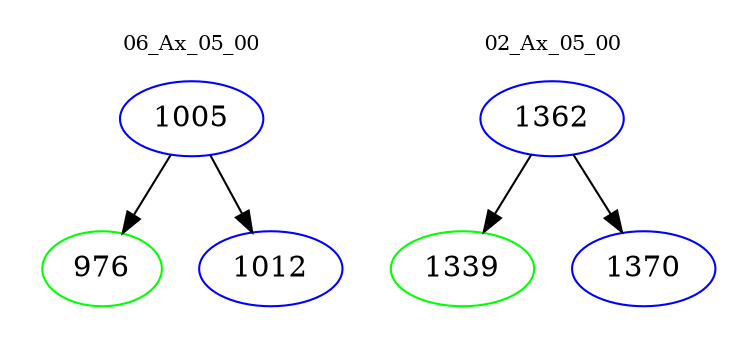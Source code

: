 digraph{
subgraph cluster_0 {
color = white
label = "06_Ax_05_00";
fontsize=10;
T0_1005 [label="1005", color="blue"]
T0_1005 -> T0_976 [color="black"]
T0_976 [label="976", color="green"]
T0_1005 -> T0_1012 [color="black"]
T0_1012 [label="1012", color="blue"]
}
subgraph cluster_1 {
color = white
label = "02_Ax_05_00";
fontsize=10;
T1_1362 [label="1362", color="blue"]
T1_1362 -> T1_1339 [color="black"]
T1_1339 [label="1339", color="green"]
T1_1362 -> T1_1370 [color="black"]
T1_1370 [label="1370", color="blue"]
}
}
